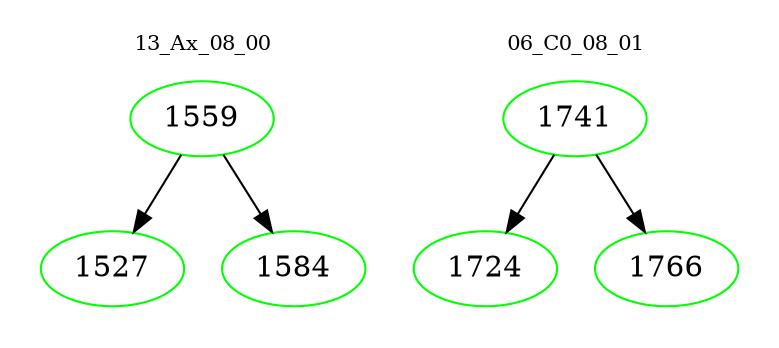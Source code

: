digraph{
subgraph cluster_0 {
color = white
label = "13_Ax_08_00";
fontsize=10;
T0_1559 [label="1559", color="green"]
T0_1559 -> T0_1527 [color="black"]
T0_1527 [label="1527", color="green"]
T0_1559 -> T0_1584 [color="black"]
T0_1584 [label="1584", color="green"]
}
subgraph cluster_1 {
color = white
label = "06_C0_08_01";
fontsize=10;
T1_1741 [label="1741", color="green"]
T1_1741 -> T1_1724 [color="black"]
T1_1724 [label="1724", color="green"]
T1_1741 -> T1_1766 [color="black"]
T1_1766 [label="1766", color="green"]
}
}
